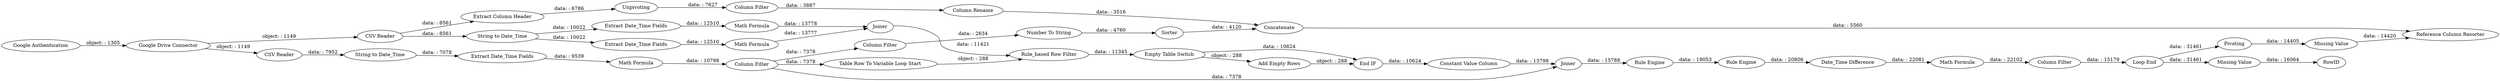 digraph {
	"-2002709466605775826_2067" [label="Date_Time Difference"]
	"-2002709466605775826_2119" [label="End IF"]
	"-2002709466605775826_2126" [label="Column Filter"]
	"-2002709466605775826_2127" [label="Column Rename"]
	"-2002709466605775826_2060" [label=RowID]
	"-2002709466605775826_2064" [label=Joiner]
	"-2002709466605775826_284" [label="CSV Reader"]
	"-2002709466605775826_2125" [label="Extract Column Header"]
	"-2002709466605775826_292" [label="Math Formula"]
	"-2002709466605775826_2062" [label="Rule_based Row Filter"]
	"-2002709466605775826_2065" [label="Rule Engine"]
	"-2002709466605775826_281" [label="Google Drive Connector"]
	"-2002709466605775826_296" [label="String to Date_Time"]
	"-2002709466605775826_289" [label="Extract Date_Time Fields"]
	"-2002709466605775826_2063" [label="Constant Value Column"]
	"-2002709466605775826_2117" [label="Empty Table Switch"]
	"-2002709466605775826_287" [label="Extract Date_Time Fields"]
	"-2002709466605775826_294" [label=Joiner]
	"-2002709466605775826_291" [label="Math Formula"]
	"-2002709466605775826_302" [label="Loop End"]
	"-2002709466605775826_2107" [label="Reference Column Resorter"]
	"-2002709466605775826_2069" [label="Column Filter"]
	"-2002709466605775826_2128" [label=Sorter]
	"-2002709466605775826_2121" [label="Missing Value"]
	"-2002709466605775826_2124" [label=Unpivoting]
	"-2002709466605775826_2122" [label="Column Filter"]
	"-2002709466605775826_288" [label="Math Formula"]
	"-2002709466605775826_290" [label="String to Date_Time"]
	"-2002709466605775826_279" [label="Google Authentication"]
	"-2002709466605775826_2066" [label="Rule Engine"]
	"-2002709466605775826_297" [label="Table Row To Variable Loop Start"]
	"-2002709466605775826_295" [label="Column Filter"]
	"-2002709466605775826_2130" [label="Missing Value"]
	"-2002709466605775826_2123" [label="Number To String"]
	"-2002709466605775826_2129" [label=Concatenate]
	"-2002709466605775826_293" [label="Extract Date_Time Fields"]
	"-2002709466605775826_285" [label="CSV Reader"]
	"-2002709466605775826_2118" [label="Add Empty Rows"]
	"-2002709466605775826_2068" [label="Math Formula"]
	"-2002709466605775826_2061" [label=Pivoting]
	"-2002709466605775826_292" -> "-2002709466605775826_294" [label="data: : 13778"]
	"-2002709466605775826_302" -> "-2002709466605775826_2061" [label="data: : 31461"]
	"-2002709466605775826_2061" -> "-2002709466605775826_2130" [label="data: : 14405"]
	"-2002709466605775826_2121" -> "-2002709466605775826_2060" [label="data: : 16064"]
	"-2002709466605775826_281" -> "-2002709466605775826_284" [label="object: : 1149"]
	"-2002709466605775826_297" -> "-2002709466605775826_2062" [label="object: : 288"]
	"-2002709466605775826_2124" -> "-2002709466605775826_2126" [label="data: : 7627"]
	"-2002709466605775826_289" -> "-2002709466605775826_288" [label="data: : 9539"]
	"-2002709466605775826_2129" -> "-2002709466605775826_2107" [label="data: : 5560"]
	"-2002709466605775826_2066" -> "-2002709466605775826_2067" [label="data: : 20806"]
	"-2002709466605775826_2067" -> "-2002709466605775826_2068" [label="data: : 22081"]
	"-2002709466605775826_302" -> "-2002709466605775826_2121" [label="data: : 31461"]
	"-2002709466605775826_2125" -> "-2002709466605775826_2124" [label="data: : 6786"]
	"-2002709466605775826_290" -> "-2002709466605775826_287" [label="data: : 10022"]
	"-2002709466605775826_284" -> "-2002709466605775826_2125" [label="data: : 8561"]
	"-2002709466605775826_2130" -> "-2002709466605775826_2107" [label="data: : 14420"]
	"-2002709466605775826_2117" -> "-2002709466605775826_2119" [label="data: : 10624"]
	"-2002709466605775826_2122" -> "-2002709466605775826_2123" [label="data: : 2634"]
	"-2002709466605775826_293" -> "-2002709466605775826_292" [label="data: : 12510"]
	"-2002709466605775826_2123" -> "-2002709466605775826_2128" [label="data: : 4760"]
	"-2002709466605775826_290" -> "-2002709466605775826_293" [label="data: : 10022"]
	"-2002709466605775826_295" -> "-2002709466605775826_2064" [label="data: : 7378"]
	"-2002709466605775826_2126" -> "-2002709466605775826_2127" [label="data: : 3887"]
	"-2002709466605775826_288" -> "-2002709466605775826_295" [label="data: : 10798"]
	"-2002709466605775826_279" -> "-2002709466605775826_281" [label="object: : 1305"]
	"-2002709466605775826_2062" -> "-2002709466605775826_2117" [label="data: : 11345"]
	"-2002709466605775826_285" -> "-2002709466605775826_296" [label="data: : 7952"]
	"-2002709466605775826_294" -> "-2002709466605775826_2062" [label="data: : 11421"]
	"-2002709466605775826_295" -> "-2002709466605775826_297" [label="data: : 7378"]
	"-2002709466605775826_295" -> "-2002709466605775826_2122" [label="data: : 7378"]
	"-2002709466605775826_296" -> "-2002709466605775826_289" [label="data: : 7078"]
	"-2002709466605775826_2118" -> "-2002709466605775826_2119" [label="object: : 288"]
	"-2002709466605775826_2128" -> "-2002709466605775826_2129" [label="data: : 4120"]
	"-2002709466605775826_2063" -> "-2002709466605775826_2064" [label="data: : 13799"]
	"-2002709466605775826_2065" -> "-2002709466605775826_2066" [label="data: : 19053"]
	"-2002709466605775826_2068" -> "-2002709466605775826_2069" [label="data: : 22102"]
	"-2002709466605775826_291" -> "-2002709466605775826_294" [label="data: : 13777"]
	"-2002709466605775826_2117" -> "-2002709466605775826_2118" [label="object: : 288"]
	"-2002709466605775826_2064" -> "-2002709466605775826_2065" [label="data: : 15788"]
	"-2002709466605775826_284" -> "-2002709466605775826_290" [label="data: : 8561"]
	"-2002709466605775826_287" -> "-2002709466605775826_291" [label="data: : 12510"]
	"-2002709466605775826_281" -> "-2002709466605775826_285" [label="object: : 1149"]
	"-2002709466605775826_2069" -> "-2002709466605775826_302" [label="data: : 15179"]
	"-2002709466605775826_2127" -> "-2002709466605775826_2129" [label="data: : 3516"]
	"-2002709466605775826_2119" -> "-2002709466605775826_2063" [label="data: : 10624"]
	rankdir=LR
}
